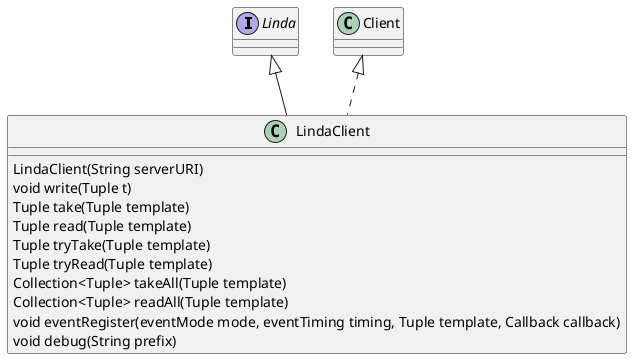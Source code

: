 @startuml fig-4
interface Linda 
class LindaClient {
 LindaClient(String serverURI)
 void write(Tuple t)
 Tuple take(Tuple template)
 Tuple read(Tuple template)
  Tuple tryTake(Tuple template)
 Tuple tryRead(Tuple template)
 Collection<Tuple> takeAll(Tuple template)
 Collection<Tuple> readAll(Tuple template)
void eventRegister(eventMode mode, eventTiming timing, Tuple template, Callback callback)
void debug(String prefix)

}
class Client
Linda<|-- LindaClient
Client <|.. LindaClient
@enduml